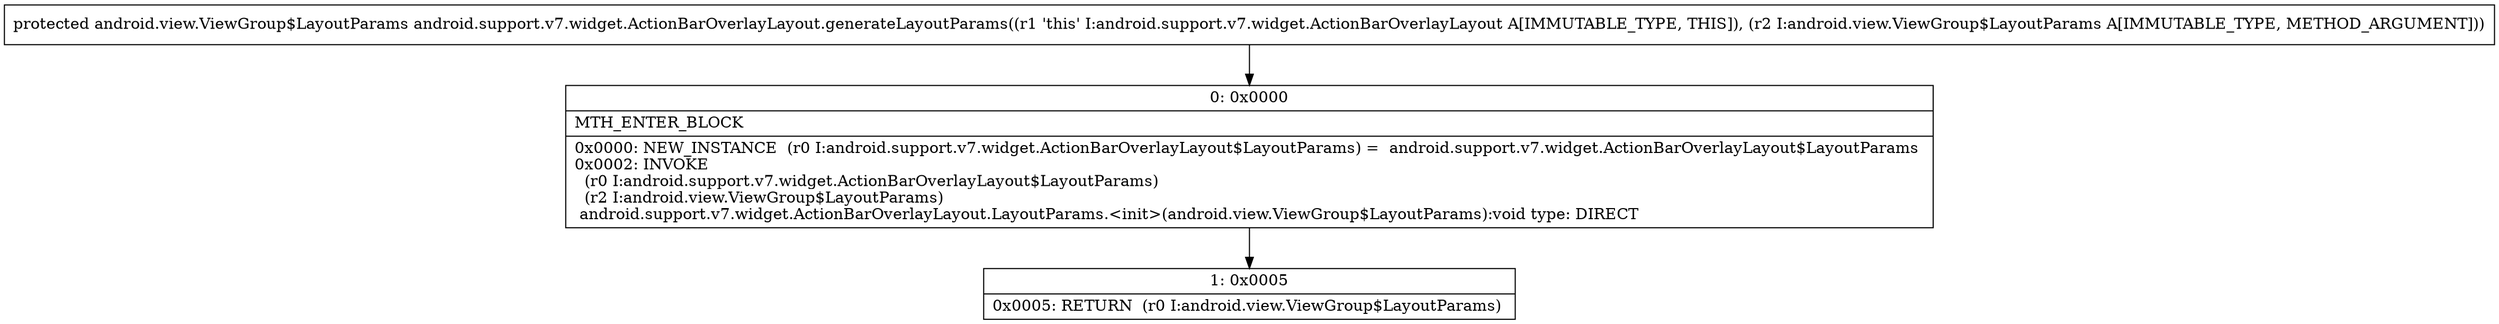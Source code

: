 digraph "CFG forandroid.support.v7.widget.ActionBarOverlayLayout.generateLayoutParams(Landroid\/view\/ViewGroup$LayoutParams;)Landroid\/view\/ViewGroup$LayoutParams;" {
Node_0 [shape=record,label="{0\:\ 0x0000|MTH_ENTER_BLOCK\l|0x0000: NEW_INSTANCE  (r0 I:android.support.v7.widget.ActionBarOverlayLayout$LayoutParams) =  android.support.v7.widget.ActionBarOverlayLayout$LayoutParams \l0x0002: INVOKE  \l  (r0 I:android.support.v7.widget.ActionBarOverlayLayout$LayoutParams)\l  (r2 I:android.view.ViewGroup$LayoutParams)\l android.support.v7.widget.ActionBarOverlayLayout.LayoutParams.\<init\>(android.view.ViewGroup$LayoutParams):void type: DIRECT \l}"];
Node_1 [shape=record,label="{1\:\ 0x0005|0x0005: RETURN  (r0 I:android.view.ViewGroup$LayoutParams) \l}"];
MethodNode[shape=record,label="{protected android.view.ViewGroup$LayoutParams android.support.v7.widget.ActionBarOverlayLayout.generateLayoutParams((r1 'this' I:android.support.v7.widget.ActionBarOverlayLayout A[IMMUTABLE_TYPE, THIS]), (r2 I:android.view.ViewGroup$LayoutParams A[IMMUTABLE_TYPE, METHOD_ARGUMENT])) }"];
MethodNode -> Node_0;
Node_0 -> Node_1;
}

